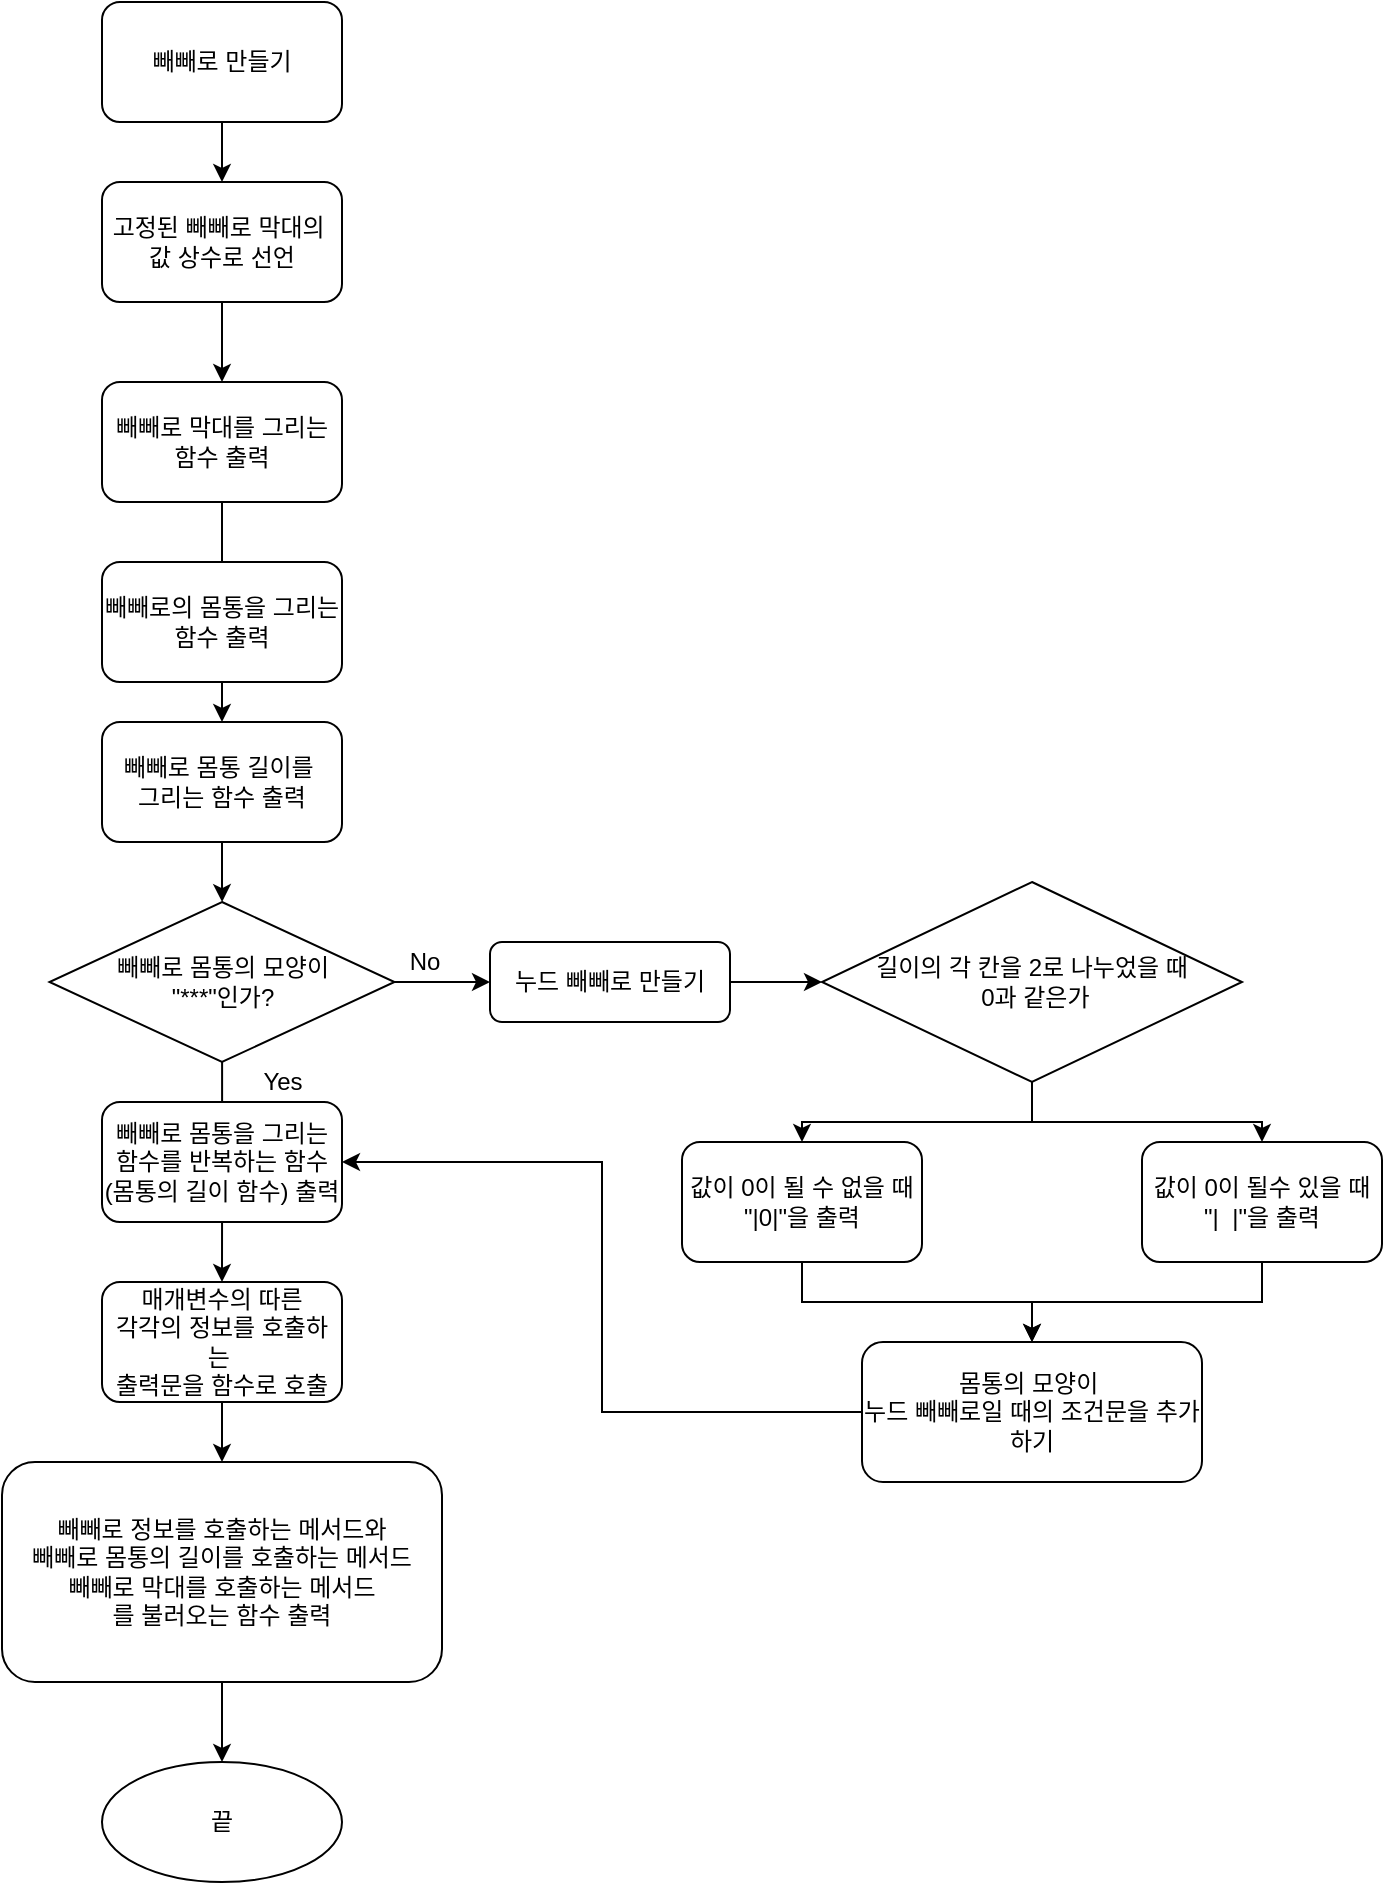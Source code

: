 <mxfile version="16.5.1" type="device"><diagram id="WN3x1A-_t7WWzLxEXx13" name="페이지-1"><mxGraphModel dx="1106" dy="876" grid="1" gridSize="10" guides="1" tooltips="1" connect="1" arrows="1" fold="1" page="1" pageScale="1" pageWidth="827" pageHeight="1169" math="0" shadow="0"><root><mxCell id="0"/><mxCell id="1" parent="0"/><mxCell id="4ZR5hTJ5-AioJebmPVBI-20" value="" style="edgeStyle=orthogonalEdgeStyle;rounded=0;orthogonalLoop=1;jettySize=auto;html=1;" edge="1" parent="1" source="4ZR5hTJ5-AioJebmPVBI-1" target="4ZR5hTJ5-AioJebmPVBI-2"><mxGeometry relative="1" as="geometry"/></mxCell><mxCell id="4ZR5hTJ5-AioJebmPVBI-1" value="빼빼로 만들기" style="rounded=1;whiteSpace=wrap;html=1;" vertex="1" parent="1"><mxGeometry x="100" y="20" width="120" height="60" as="geometry"/></mxCell><mxCell id="4ZR5hTJ5-AioJebmPVBI-21" value="" style="edgeStyle=orthogonalEdgeStyle;rounded=0;orthogonalLoop=1;jettySize=auto;html=1;" edge="1" parent="1" source="4ZR5hTJ5-AioJebmPVBI-2" target="4ZR5hTJ5-AioJebmPVBI-3"><mxGeometry relative="1" as="geometry"/></mxCell><mxCell id="4ZR5hTJ5-AioJebmPVBI-2" value="고정된 빼빼로 막대의&amp;nbsp;&lt;br&gt;값 상수로 선언" style="rounded=1;whiteSpace=wrap;html=1;" vertex="1" parent="1"><mxGeometry x="100" y="110" width="120" height="60" as="geometry"/></mxCell><mxCell id="4ZR5hTJ5-AioJebmPVBI-22" value="" style="edgeStyle=orthogonalEdgeStyle;rounded=0;orthogonalLoop=1;jettySize=auto;html=1;" edge="1" parent="1" source="4ZR5hTJ5-AioJebmPVBI-3" target="4ZR5hTJ5-AioJebmPVBI-5"><mxGeometry relative="1" as="geometry"/></mxCell><mxCell id="4ZR5hTJ5-AioJebmPVBI-3" value="빼빼로 막대를 그리는 &lt;br&gt;함수 출력" style="rounded=1;whiteSpace=wrap;html=1;" vertex="1" parent="1"><mxGeometry x="100" y="210" width="120" height="60" as="geometry"/></mxCell><mxCell id="4ZR5hTJ5-AioJebmPVBI-4" value="빼빼로의 몸통을 그리는 함수 출력" style="rounded=1;whiteSpace=wrap;html=1;" vertex="1" parent="1"><mxGeometry x="100" y="300" width="120" height="60" as="geometry"/></mxCell><mxCell id="4ZR5hTJ5-AioJebmPVBI-23" value="" style="edgeStyle=orthogonalEdgeStyle;rounded=0;orthogonalLoop=1;jettySize=auto;html=1;" edge="1" parent="1" source="4ZR5hTJ5-AioJebmPVBI-5" target="4ZR5hTJ5-AioJebmPVBI-7"><mxGeometry relative="1" as="geometry"/></mxCell><mxCell id="4ZR5hTJ5-AioJebmPVBI-5" value="빼빼로 몸통 길이를&amp;nbsp;&lt;br&gt;그리는 함수 출력" style="rounded=1;whiteSpace=wrap;html=1;" vertex="1" parent="1"><mxGeometry x="100" y="380" width="120" height="60" as="geometry"/></mxCell><mxCell id="4ZR5hTJ5-AioJebmPVBI-24" value="" style="edgeStyle=orthogonalEdgeStyle;rounded=0;orthogonalLoop=1;jettySize=auto;html=1;" edge="1" parent="1" source="4ZR5hTJ5-AioJebmPVBI-7" target="4ZR5hTJ5-AioJebmPVBI-9"><mxGeometry relative="1" as="geometry"/></mxCell><mxCell id="4ZR5hTJ5-AioJebmPVBI-25" value="" style="edgeStyle=orthogonalEdgeStyle;rounded=0;orthogonalLoop=1;jettySize=auto;html=1;" edge="1" parent="1" source="4ZR5hTJ5-AioJebmPVBI-7" target="4ZR5hTJ5-AioJebmPVBI-15"><mxGeometry relative="1" as="geometry"/></mxCell><mxCell id="4ZR5hTJ5-AioJebmPVBI-7" value="빼빼로 몸통의 모양이&lt;br&gt;&quot;***&quot;인가?" style="rhombus;whiteSpace=wrap;html=1;" vertex="1" parent="1"><mxGeometry x="73.75" y="470" width="172.5" height="80" as="geometry"/></mxCell><mxCell id="4ZR5hTJ5-AioJebmPVBI-8" value="빼빼로 몸통을 그리는 함수를 반복하는 함수&lt;br&gt;(몸통의 길이 함수) 출력" style="rounded=1;whiteSpace=wrap;html=1;" vertex="1" parent="1"><mxGeometry x="100" y="570" width="120" height="60" as="geometry"/></mxCell><mxCell id="4ZR5hTJ5-AioJebmPVBI-26" value="" style="edgeStyle=orthogonalEdgeStyle;rounded=0;orthogonalLoop=1;jettySize=auto;html=1;" edge="1" parent="1" source="4ZR5hTJ5-AioJebmPVBI-9" target="4ZR5hTJ5-AioJebmPVBI-11"><mxGeometry relative="1" as="geometry"/></mxCell><mxCell id="4ZR5hTJ5-AioJebmPVBI-9" value="매개변수의 따른&lt;br&gt;각각의 정보를 호출하는&amp;nbsp;&lt;br&gt;출력문을 함수로 호출" style="rounded=1;whiteSpace=wrap;html=1;" vertex="1" parent="1"><mxGeometry x="100" y="660" width="120" height="60" as="geometry"/></mxCell><mxCell id="4ZR5hTJ5-AioJebmPVBI-27" value="" style="edgeStyle=orthogonalEdgeStyle;rounded=0;orthogonalLoop=1;jettySize=auto;html=1;" edge="1" parent="1" source="4ZR5hTJ5-AioJebmPVBI-11" target="4ZR5hTJ5-AioJebmPVBI-12"><mxGeometry relative="1" as="geometry"/></mxCell><mxCell id="4ZR5hTJ5-AioJebmPVBI-11" value="빼빼로 정보를 호출하는 메서드와&lt;br&gt;빼빼로 몸통의 길이를 호출하는 메서드&lt;br&gt;빼빼로 막대를 호출하는 메서드&lt;br&gt;를 불러오는 함수 출력" style="rounded=1;whiteSpace=wrap;html=1;" vertex="1" parent="1"><mxGeometry x="50" y="750" width="220" height="110" as="geometry"/></mxCell><mxCell id="4ZR5hTJ5-AioJebmPVBI-12" value="끝" style="ellipse;whiteSpace=wrap;html=1;" vertex="1" parent="1"><mxGeometry x="100" y="900" width="120" height="60" as="geometry"/></mxCell><mxCell id="4ZR5hTJ5-AioJebmPVBI-28" value="" style="edgeStyle=orthogonalEdgeStyle;rounded=0;orthogonalLoop=1;jettySize=auto;html=1;" edge="1" parent="1" source="4ZR5hTJ5-AioJebmPVBI-15" target="4ZR5hTJ5-AioJebmPVBI-16"><mxGeometry relative="1" as="geometry"/></mxCell><mxCell id="4ZR5hTJ5-AioJebmPVBI-15" value="누드 빼빼로 만들기" style="rounded=1;whiteSpace=wrap;html=1;fontSize=12;glass=0;strokeWidth=1;shadow=0;" vertex="1" parent="1"><mxGeometry x="294" y="490" width="120" height="40" as="geometry"/></mxCell><mxCell id="4ZR5hTJ5-AioJebmPVBI-29" style="edgeStyle=orthogonalEdgeStyle;rounded=0;orthogonalLoop=1;jettySize=auto;html=1;entryX=0.5;entryY=0;entryDx=0;entryDy=0;" edge="1" parent="1" source="4ZR5hTJ5-AioJebmPVBI-16" target="4ZR5hTJ5-AioJebmPVBI-19"><mxGeometry relative="1" as="geometry"/></mxCell><mxCell id="4ZR5hTJ5-AioJebmPVBI-30" style="edgeStyle=orthogonalEdgeStyle;rounded=0;orthogonalLoop=1;jettySize=auto;html=1;entryX=0.5;entryY=0;entryDx=0;entryDy=0;" edge="1" parent="1" source="4ZR5hTJ5-AioJebmPVBI-16" target="4ZR5hTJ5-AioJebmPVBI-17"><mxGeometry relative="1" as="geometry"/></mxCell><mxCell id="4ZR5hTJ5-AioJebmPVBI-16" value="길이의 각 칸을 2로 나누었을 때&lt;br&gt;&amp;nbsp;0과 같은가" style="rhombus;whiteSpace=wrap;html=1;" vertex="1" parent="1"><mxGeometry x="460" y="460" width="210" height="100" as="geometry"/></mxCell><mxCell id="4ZR5hTJ5-AioJebmPVBI-32" value="" style="edgeStyle=orthogonalEdgeStyle;rounded=0;orthogonalLoop=1;jettySize=auto;html=1;" edge="1" parent="1" source="4ZR5hTJ5-AioJebmPVBI-17" target="4ZR5hTJ5-AioJebmPVBI-18"><mxGeometry relative="1" as="geometry"/></mxCell><mxCell id="4ZR5hTJ5-AioJebmPVBI-17" value="값이 0이 될수 있을 때&lt;br&gt;&quot;|&amp;nbsp; |&quot;을 출력" style="rounded=1;whiteSpace=wrap;html=1;" vertex="1" parent="1"><mxGeometry x="620" y="590" width="120" height="60" as="geometry"/></mxCell><mxCell id="4ZR5hTJ5-AioJebmPVBI-33" style="edgeStyle=orthogonalEdgeStyle;rounded=0;orthogonalLoop=1;jettySize=auto;html=1;entryX=1;entryY=0.5;entryDx=0;entryDy=0;" edge="1" parent="1" source="4ZR5hTJ5-AioJebmPVBI-18" target="4ZR5hTJ5-AioJebmPVBI-8"><mxGeometry relative="1" as="geometry"/></mxCell><mxCell id="4ZR5hTJ5-AioJebmPVBI-18" value="몸통의 모양이&amp;nbsp;&lt;br&gt;누드 빼빼로일 때의 조건문을 추가하기" style="whiteSpace=wrap;html=1;rounded=1;glass=0;strokeWidth=1;shadow=0;" vertex="1" parent="1"><mxGeometry x="480" y="690" width="170" height="70" as="geometry"/></mxCell><mxCell id="4ZR5hTJ5-AioJebmPVBI-31" value="" style="edgeStyle=orthogonalEdgeStyle;rounded=0;orthogonalLoop=1;jettySize=auto;html=1;" edge="1" parent="1" source="4ZR5hTJ5-AioJebmPVBI-19" target="4ZR5hTJ5-AioJebmPVBI-18"><mxGeometry relative="1" as="geometry"/></mxCell><mxCell id="4ZR5hTJ5-AioJebmPVBI-19" value="값이 0이 될 수 없을 때&lt;br&gt;&quot;|0|&quot;을 출력" style="rounded=1;whiteSpace=wrap;html=1;" vertex="1" parent="1"><mxGeometry x="390" y="590" width="120" height="60" as="geometry"/></mxCell><mxCell id="4ZR5hTJ5-AioJebmPVBI-34" value="No" style="text;html=1;align=center;verticalAlign=middle;resizable=0;points=[];autosize=1;strokeColor=none;fillColor=none;" vertex="1" parent="1"><mxGeometry x="246.25" y="490" width="30" height="20" as="geometry"/></mxCell><mxCell id="4ZR5hTJ5-AioJebmPVBI-35" value="Yes" style="text;html=1;align=center;verticalAlign=middle;resizable=0;points=[];autosize=1;strokeColor=none;fillColor=none;" vertex="1" parent="1"><mxGeometry x="170" y="550" width="40" height="20" as="geometry"/></mxCell></root></mxGraphModel></diagram></mxfile>